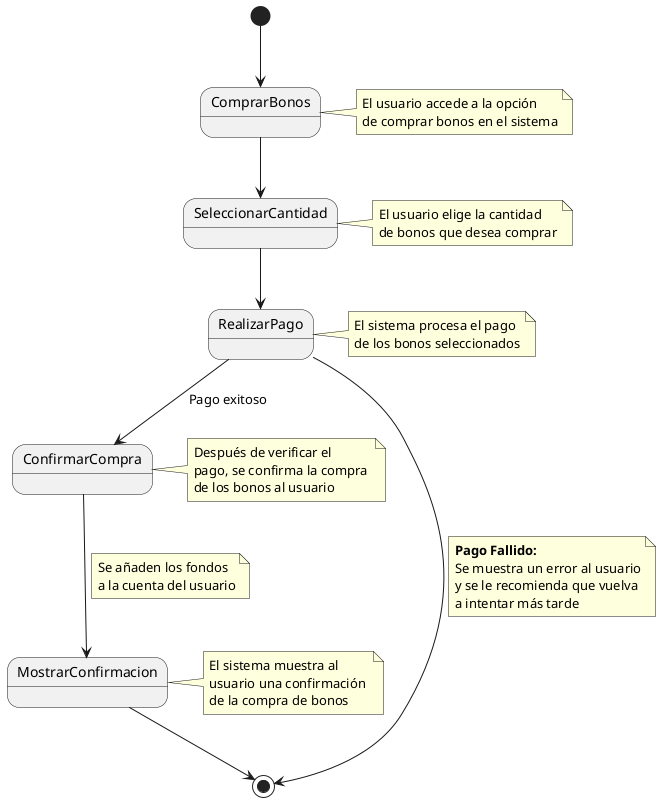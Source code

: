 @startuml

[*] --> ComprarBonos
note right of ComprarBonos
 El usuario accede a la opción 
 de comprar bonos en el sistema
end note

ComprarBonos --> SeleccionarCantidad
note right of SeleccionarCantidad
 El usuario elige la cantidad 
 de bonos que desea comprar
end note

SeleccionarCantidad --> RealizarPago
note right of RealizarPago
 El sistema procesa el pago 
 de los bonos seleccionados
end note

RealizarPago --> ConfirmarCompra : Pago exitoso
note right of ConfirmarCompra
 Después de verificar el 
 pago, se confirma la compra 
 de los bonos al usuario
end note

RealizarPago --> [*]
note on link
**Pago Fallido:**
Se muestra un error al usuario
y se le recomienda que vuelva
a intentar más tarde
end note

ConfirmarCompra --> MostrarConfirmacion
note  on  link
Se añaden los fondos 
a la cuenta del usuario
end note
note right of MostrarConfirmacion
El sistema muestra al 
usuario una confirmación 
de la compra de bonos
end note

MostrarConfirmacion --> [*]
@enduml
